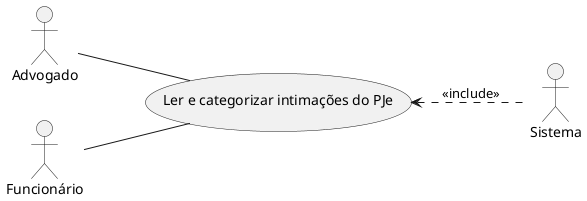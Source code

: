 @startuml
left to right direction

actor "Advogado" as Advogado
actor "Funcionário" as Funcionario
actor "Sistema" as Sistema

usecase "Ler e categorizar intimações do PJe" as UC9

Advogado -- UC9
Funcionario -- UC9
UC9 <.. Sistema : "<<include>>"

@enduml
